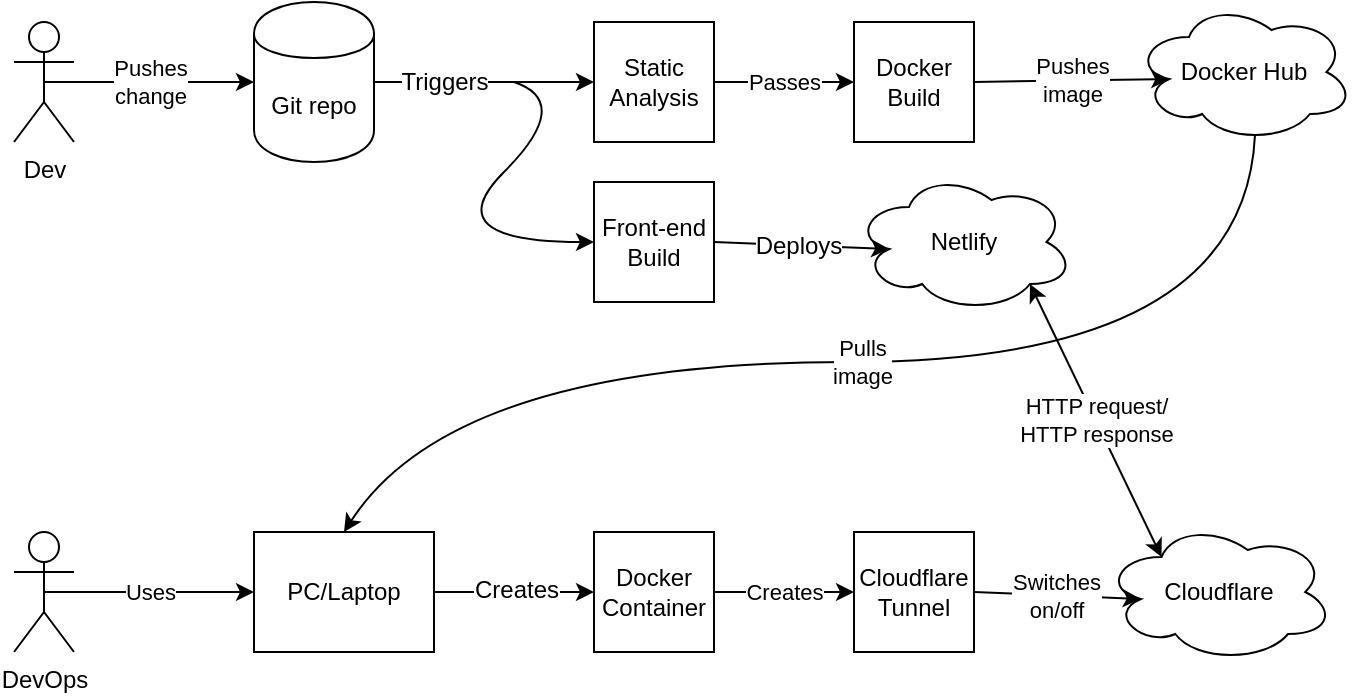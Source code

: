 <mxfile version="12.2.4" pages="1"><diagram id="4RvvNjigoB2XhAdh6SXL" name="Page-1"><mxGraphModel dx="738" dy="749" grid="0" gridSize="10" guides="1" tooltips="1" connect="1" arrows="1" fold="1" page="0" pageScale="1" pageWidth="827" pageHeight="1169" math="0" shadow="0"><root><mxCell id="0"/><mxCell id="1" parent="0"/><mxCell id="5" value="Pushes &lt;br&gt;change" style="edgeStyle=orthogonalEdgeStyle;rounded=0;orthogonalLoop=1;jettySize=auto;html=1;exitX=0.5;exitY=0.5;exitDx=0;exitDy=0;exitPerimeter=0;entryX=0;entryY=0.5;entryDx=0;entryDy=0;" parent="1" source="2" target="3" edge="1"><mxGeometry relative="1" as="geometry"/></mxCell><mxCell id="2" value="Dev" style="shape=umlActor;verticalLabelPosition=bottom;labelBackgroundColor=#ffffff;verticalAlign=top;html=1;outlineConnect=0;" parent="1" vertex="1"><mxGeometry x="40" y="80" width="30" height="60" as="geometry"/></mxCell><mxCell id="3" value="Git repo" style="shape=cylinder;whiteSpace=wrap;html=1;boundedLbl=1;backgroundOutline=1;" parent="1" vertex="1"><mxGeometry x="160" y="70" width="60" height="80" as="geometry"/></mxCell><mxCell id="6" value="" style="endArrow=classic;html=1;exitX=1;exitY=0.5;exitDx=0;exitDy=0;" parent="1" source="3" target="7" edge="1"><mxGeometry width="50" height="50" relative="1" as="geometry"><mxPoint x="40" y="230" as="sourcePoint"/><mxPoint x="90" y="180" as="targetPoint"/></mxGeometry></mxCell><mxCell id="8" value="Triggers" style="text;html=1;resizable=0;points=[];align=center;verticalAlign=middle;labelBackgroundColor=#ffffff;" parent="6" vertex="1" connectable="0"><mxGeometry y="-2" relative="1" as="geometry"><mxPoint x="-20" y="-2" as="offset"/></mxGeometry></mxCell><mxCell id="11" value="Passes" style="edgeStyle=orthogonalEdgeStyle;rounded=0;orthogonalLoop=1;jettySize=auto;html=1;exitX=1;exitY=0.5;exitDx=0;exitDy=0;entryX=0;entryY=0.5;entryDx=0;entryDy=0;" parent="1" source="7" target="9" edge="1"><mxGeometry relative="1" as="geometry"/></mxCell><mxCell id="7" value="Static Analysis" style="whiteSpace=wrap;html=1;aspect=fixed;" parent="1" vertex="1"><mxGeometry x="330" y="80" width="60" height="60" as="geometry"/></mxCell><mxCell id="9" value="Docker Build" style="whiteSpace=wrap;html=1;aspect=fixed;" parent="1" vertex="1"><mxGeometry x="460" y="80" width="60" height="60" as="geometry"/></mxCell><mxCell id="13" value="Front-end Build" style="whiteSpace=wrap;html=1;aspect=fixed;" parent="1" vertex="1"><mxGeometry x="330" y="160" width="60" height="60" as="geometry"/></mxCell><mxCell id="17" value="" style="curved=1;endArrow=classic;html=1;entryX=0;entryY=0.5;entryDx=0;entryDy=0;" parent="1" target="13" edge="1"><mxGeometry width="50" height="50" relative="1" as="geometry"><mxPoint x="290" y="110" as="sourcePoint"/><mxPoint x="270" y="60" as="targetPoint"/><Array as="points"><mxPoint x="320" y="120"/><mxPoint x="250" y="190"/></Array></mxGeometry></mxCell><mxCell id="18" value="Netlify" style="ellipse;shape=cloud;whiteSpace=wrap;html=1;" parent="1" vertex="1"><mxGeometry x="460" y="155" width="110" height="70" as="geometry"/></mxCell><mxCell id="19" value="" style="endArrow=classic;html=1;exitX=1;exitY=0.5;exitDx=0;exitDy=0;entryX=0.16;entryY=0.55;entryDx=0;entryDy=0;entryPerimeter=0;" parent="1" source="13" target="18" edge="1"><mxGeometry width="50" height="50" relative="1" as="geometry"><mxPoint x="40" y="290" as="sourcePoint"/><mxPoint x="460" y="190" as="targetPoint"/></mxGeometry></mxCell><mxCell id="20" value="Deploys" style="text;html=1;resizable=0;points=[];align=center;verticalAlign=middle;labelBackgroundColor=#ffffff;" parent="19" vertex="1" connectable="0"><mxGeometry x="-0.041" relative="1" as="geometry"><mxPoint as="offset"/></mxGeometry></mxCell><mxCell id="21" value="Docker Hub" style="ellipse;shape=cloud;whiteSpace=wrap;html=1;" parent="1" vertex="1"><mxGeometry x="600" y="70" width="110" height="70" as="geometry"/></mxCell><mxCell id="22" value="Pushes &lt;br&gt;image" style="endArrow=classic;html=1;entryX=0.16;entryY=0.55;entryDx=0;entryDy=0;entryPerimeter=0;exitX=1;exitY=0.5;exitDx=0;exitDy=0;" parent="1" source="9" target="21" edge="1"><mxGeometry width="50" height="50" relative="1" as="geometry"><mxPoint x="40" y="300" as="sourcePoint"/><mxPoint x="90" y="250" as="targetPoint"/></mxGeometry></mxCell><mxCell id="23" value="DevOps" style="shape=umlActor;verticalLabelPosition=bottom;labelBackgroundColor=#ffffff;verticalAlign=top;html=1;outlineConnect=0;" parent="1" vertex="1"><mxGeometry x="40" y="335" width="30" height="60" as="geometry"/></mxCell><mxCell id="29" value="PC/Laptop" style="rounded=0;whiteSpace=wrap;html=1;" parent="1" vertex="1"><mxGeometry x="160" y="335" width="90" height="60" as="geometry"/></mxCell><mxCell id="30" value="Uses" style="endArrow=classic;html=1;entryX=0;entryY=0.5;entryDx=0;entryDy=0;exitX=0.5;exitY=0.5;exitDx=0;exitDy=0;exitPerimeter=0;" parent="1" source="23" target="29" edge="1"><mxGeometry width="50" height="50" relative="1" as="geometry"><mxPoint x="30" y="485" as="sourcePoint"/><mxPoint x="80" y="435" as="targetPoint"/></mxGeometry></mxCell><mxCell id="31" value="Pulls&lt;br&gt;image" style="curved=1;endArrow=classic;html=1;exitX=0.55;exitY=0.95;exitDx=0;exitDy=0;exitPerimeter=0;entryX=0.5;entryY=0;entryDx=0;entryDy=0;" parent="1" source="21" target="29" edge="1"><mxGeometry width="50" height="50" relative="1" as="geometry"><mxPoint x="660" y="220" as="sourcePoint"/><mxPoint x="350" y="290" as="targetPoint"/><Array as="points"><mxPoint x="655" y="250"/><mxPoint x="260" y="250"/></Array></mxGeometry></mxCell><mxCell id="32" value="Docker&lt;br&gt;Container" style="whiteSpace=wrap;html=1;aspect=fixed;" parent="1" vertex="1"><mxGeometry x="330" y="335" width="60" height="60" as="geometry"/></mxCell><mxCell id="33" value="" style="endArrow=classic;html=1;entryX=0;entryY=0.5;entryDx=0;entryDy=0;exitX=1;exitY=0.5;exitDx=0;exitDy=0;" parent="1" source="29" target="32" edge="1"><mxGeometry width="50" height="50" relative="1" as="geometry"><mxPoint x="25" y="485" as="sourcePoint"/><mxPoint x="75" y="435" as="targetPoint"/></mxGeometry></mxCell><mxCell id="41" value="Creates" style="text;html=1;resizable=0;points=[];align=center;verticalAlign=middle;labelBackgroundColor=#ffffff;" parent="33" vertex="1" connectable="0"><mxGeometry x="0.015" y="1" relative="1" as="geometry"><mxPoint as="offset"/></mxGeometry></mxCell><mxCell id="34" value="Cloudflare&lt;br&gt;Tunnel" style="whiteSpace=wrap;html=1;aspect=fixed;" parent="1" vertex="1"><mxGeometry x="460" y="335" width="60" height="60" as="geometry"/></mxCell><mxCell id="35" value="Creates" style="endArrow=classic;html=1;entryX=0;entryY=0.5;entryDx=0;entryDy=0;exitX=1;exitY=0.5;exitDx=0;exitDy=0;" parent="1" source="32" target="34" edge="1"><mxGeometry width="50" height="50" relative="1" as="geometry"><mxPoint x="25" y="485" as="sourcePoint"/><mxPoint x="75" y="435" as="targetPoint"/></mxGeometry></mxCell><mxCell id="36" value="Cloudflare" style="ellipse;shape=cloud;whiteSpace=wrap;html=1;" parent="1" vertex="1"><mxGeometry x="585" y="330" width="115" height="70" as="geometry"/></mxCell><mxCell id="37" value="Switches&lt;br&gt;on/off" style="endArrow=classic;html=1;entryX=0.16;entryY=0.55;entryDx=0;entryDy=0;entryPerimeter=0;exitX=1;exitY=0.5;exitDx=0;exitDy=0;" parent="1" source="34" target="36" edge="1"><mxGeometry width="50" height="50" relative="1" as="geometry"><mxPoint x="25" y="485" as="sourcePoint"/><mxPoint x="75" y="435" as="targetPoint"/></mxGeometry></mxCell><mxCell id="40" value="HTTP request/&lt;br&gt;HTTP response" style="endArrow=classic;startArrow=classic;html=1;entryX=0.8;entryY=0.8;entryDx=0;entryDy=0;entryPerimeter=0;exitX=0.25;exitY=0.25;exitDx=0;exitDy=0;exitPerimeter=0;" parent="1" source="36" target="18" edge="1"><mxGeometry width="50" height="50" relative="1" as="geometry"><mxPoint x="40" y="540" as="sourcePoint"/><mxPoint x="90" y="490" as="targetPoint"/></mxGeometry></mxCell></root></mxGraphModel></diagram></mxfile>